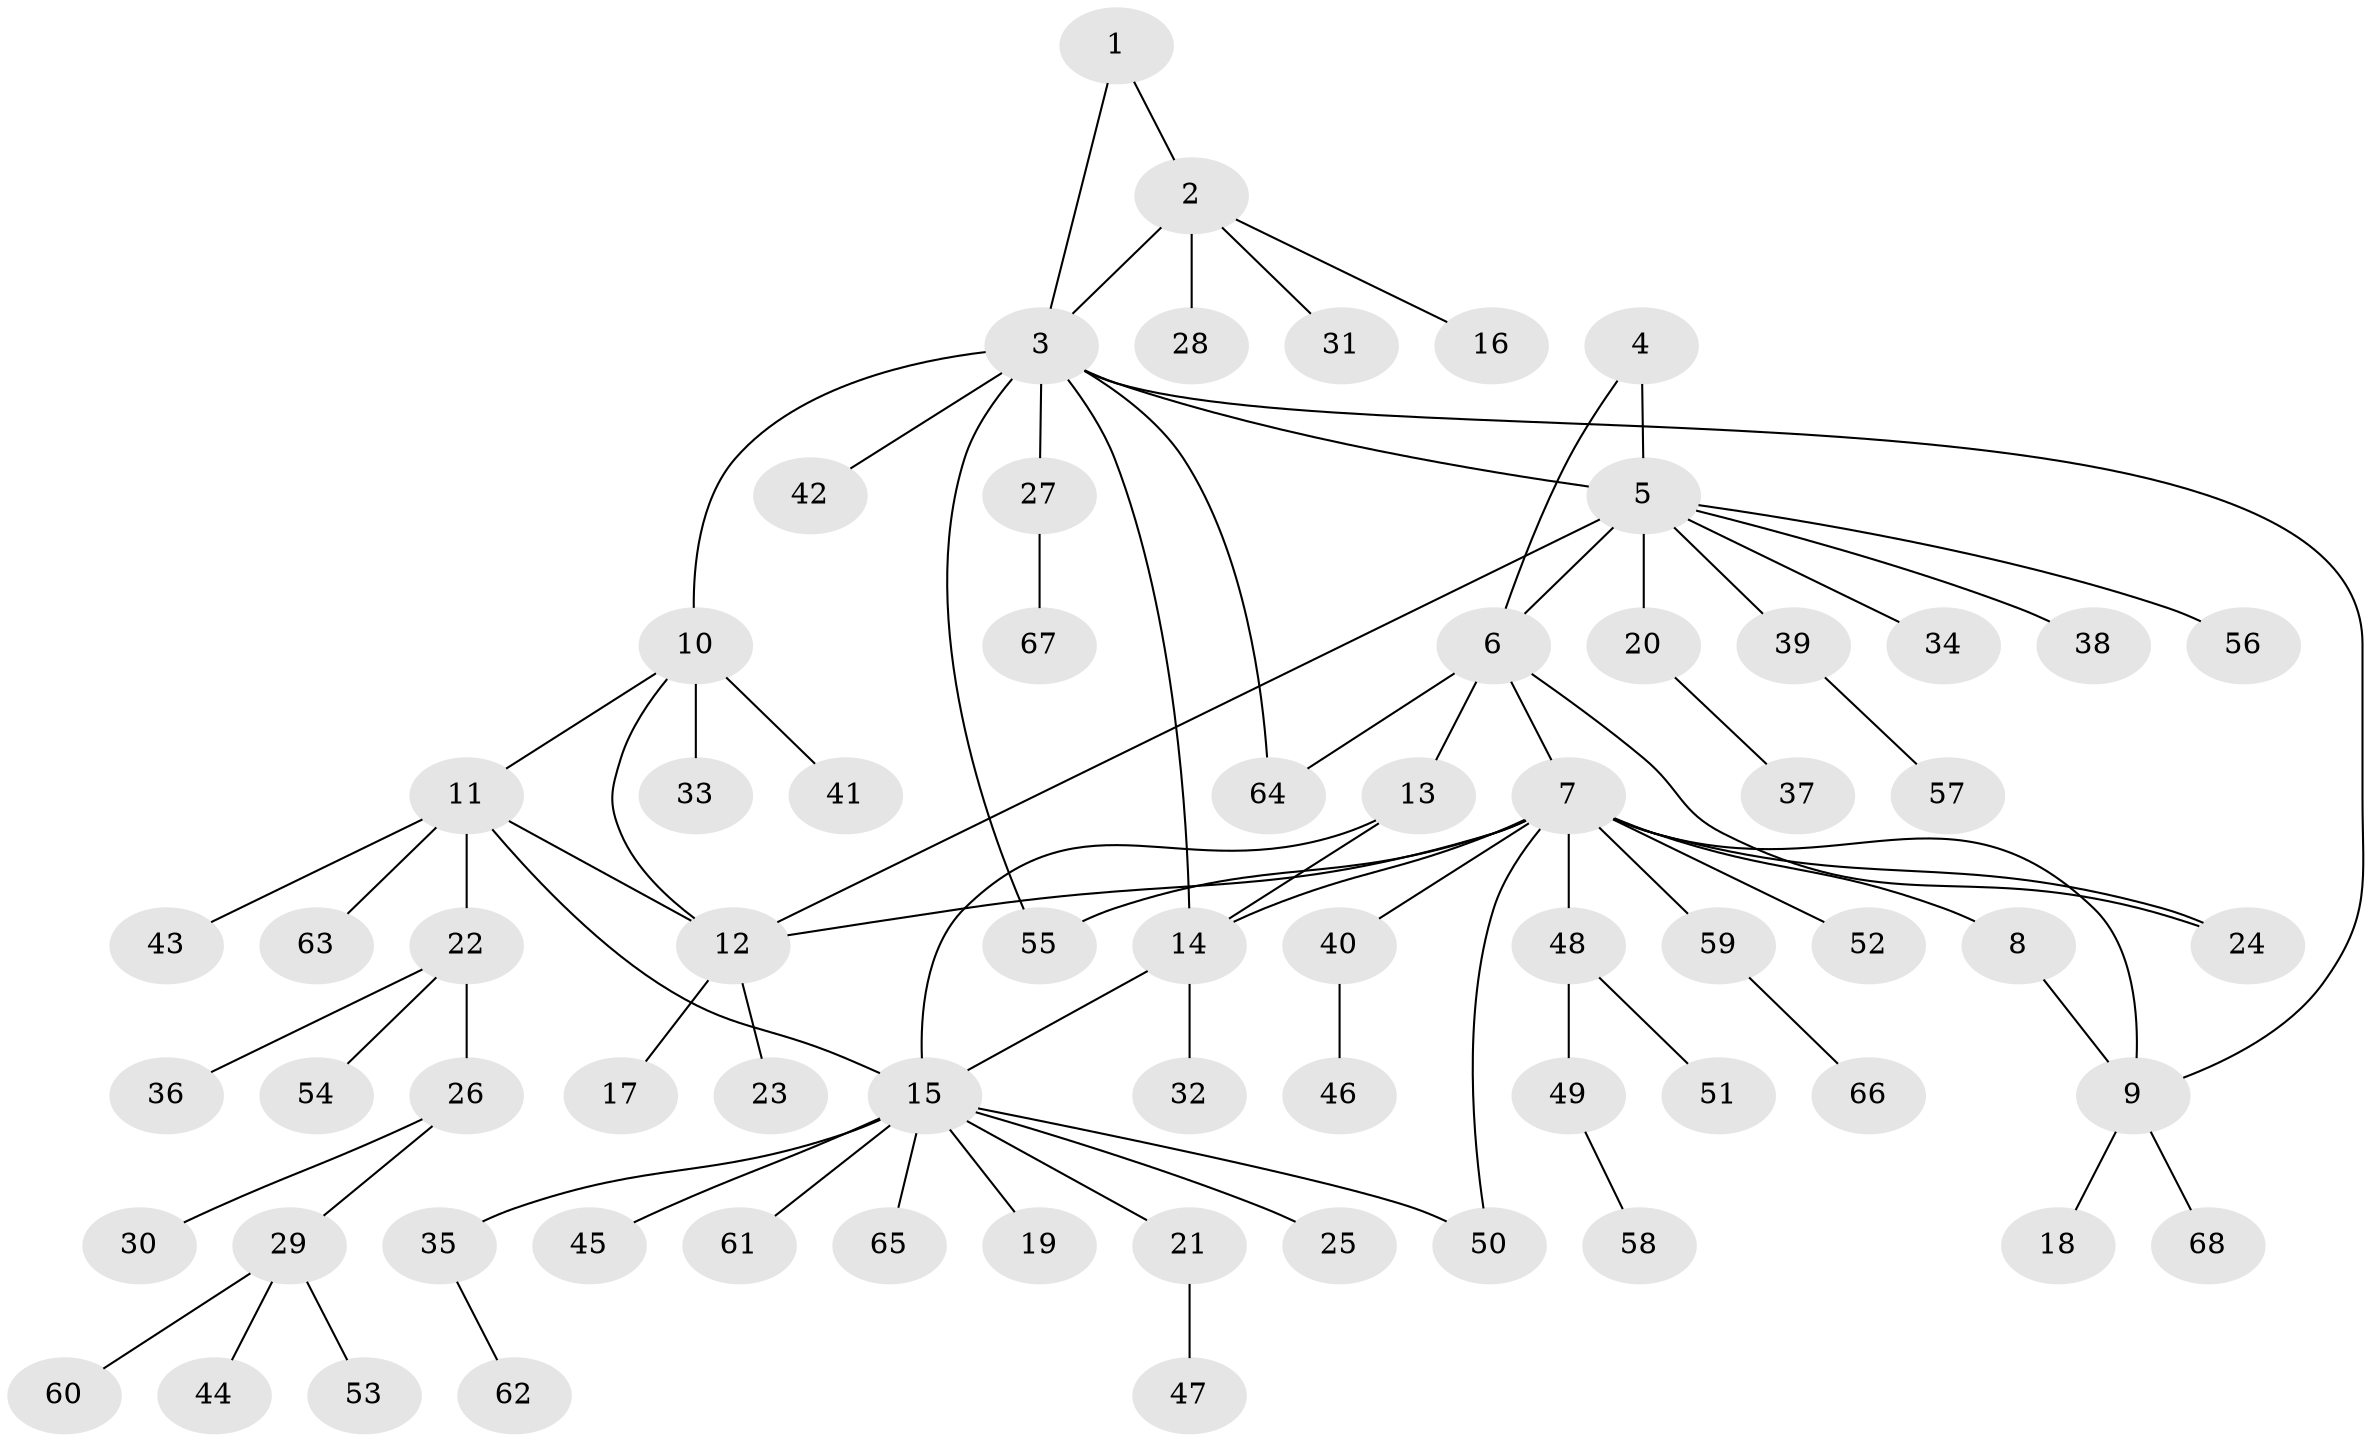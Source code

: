 // Generated by graph-tools (version 1.1) at 2025/50/03/09/25 03:50:28]
// undirected, 68 vertices, 82 edges
graph export_dot {
graph [start="1"]
  node [color=gray90,style=filled];
  1;
  2;
  3;
  4;
  5;
  6;
  7;
  8;
  9;
  10;
  11;
  12;
  13;
  14;
  15;
  16;
  17;
  18;
  19;
  20;
  21;
  22;
  23;
  24;
  25;
  26;
  27;
  28;
  29;
  30;
  31;
  32;
  33;
  34;
  35;
  36;
  37;
  38;
  39;
  40;
  41;
  42;
  43;
  44;
  45;
  46;
  47;
  48;
  49;
  50;
  51;
  52;
  53;
  54;
  55;
  56;
  57;
  58;
  59;
  60;
  61;
  62;
  63;
  64;
  65;
  66;
  67;
  68;
  1 -- 2;
  1 -- 3;
  2 -- 3;
  2 -- 16;
  2 -- 28;
  2 -- 31;
  3 -- 5;
  3 -- 9;
  3 -- 10;
  3 -- 14;
  3 -- 27;
  3 -- 42;
  3 -- 55;
  3 -- 64;
  4 -- 5;
  4 -- 6;
  5 -- 6;
  5 -- 12;
  5 -- 20;
  5 -- 34;
  5 -- 38;
  5 -- 39;
  5 -- 56;
  6 -- 7;
  6 -- 13;
  6 -- 24;
  6 -- 64;
  7 -- 8;
  7 -- 9;
  7 -- 12;
  7 -- 14;
  7 -- 24;
  7 -- 40;
  7 -- 48;
  7 -- 50;
  7 -- 52;
  7 -- 55;
  7 -- 59;
  8 -- 9;
  9 -- 18;
  9 -- 68;
  10 -- 11;
  10 -- 12;
  10 -- 33;
  10 -- 41;
  11 -- 12;
  11 -- 15;
  11 -- 22;
  11 -- 43;
  11 -- 63;
  12 -- 17;
  12 -- 23;
  13 -- 14;
  13 -- 15;
  14 -- 15;
  14 -- 32;
  15 -- 19;
  15 -- 21;
  15 -- 25;
  15 -- 35;
  15 -- 45;
  15 -- 50;
  15 -- 61;
  15 -- 65;
  20 -- 37;
  21 -- 47;
  22 -- 26;
  22 -- 36;
  22 -- 54;
  26 -- 29;
  26 -- 30;
  27 -- 67;
  29 -- 44;
  29 -- 53;
  29 -- 60;
  35 -- 62;
  39 -- 57;
  40 -- 46;
  48 -- 49;
  48 -- 51;
  49 -- 58;
  59 -- 66;
}
